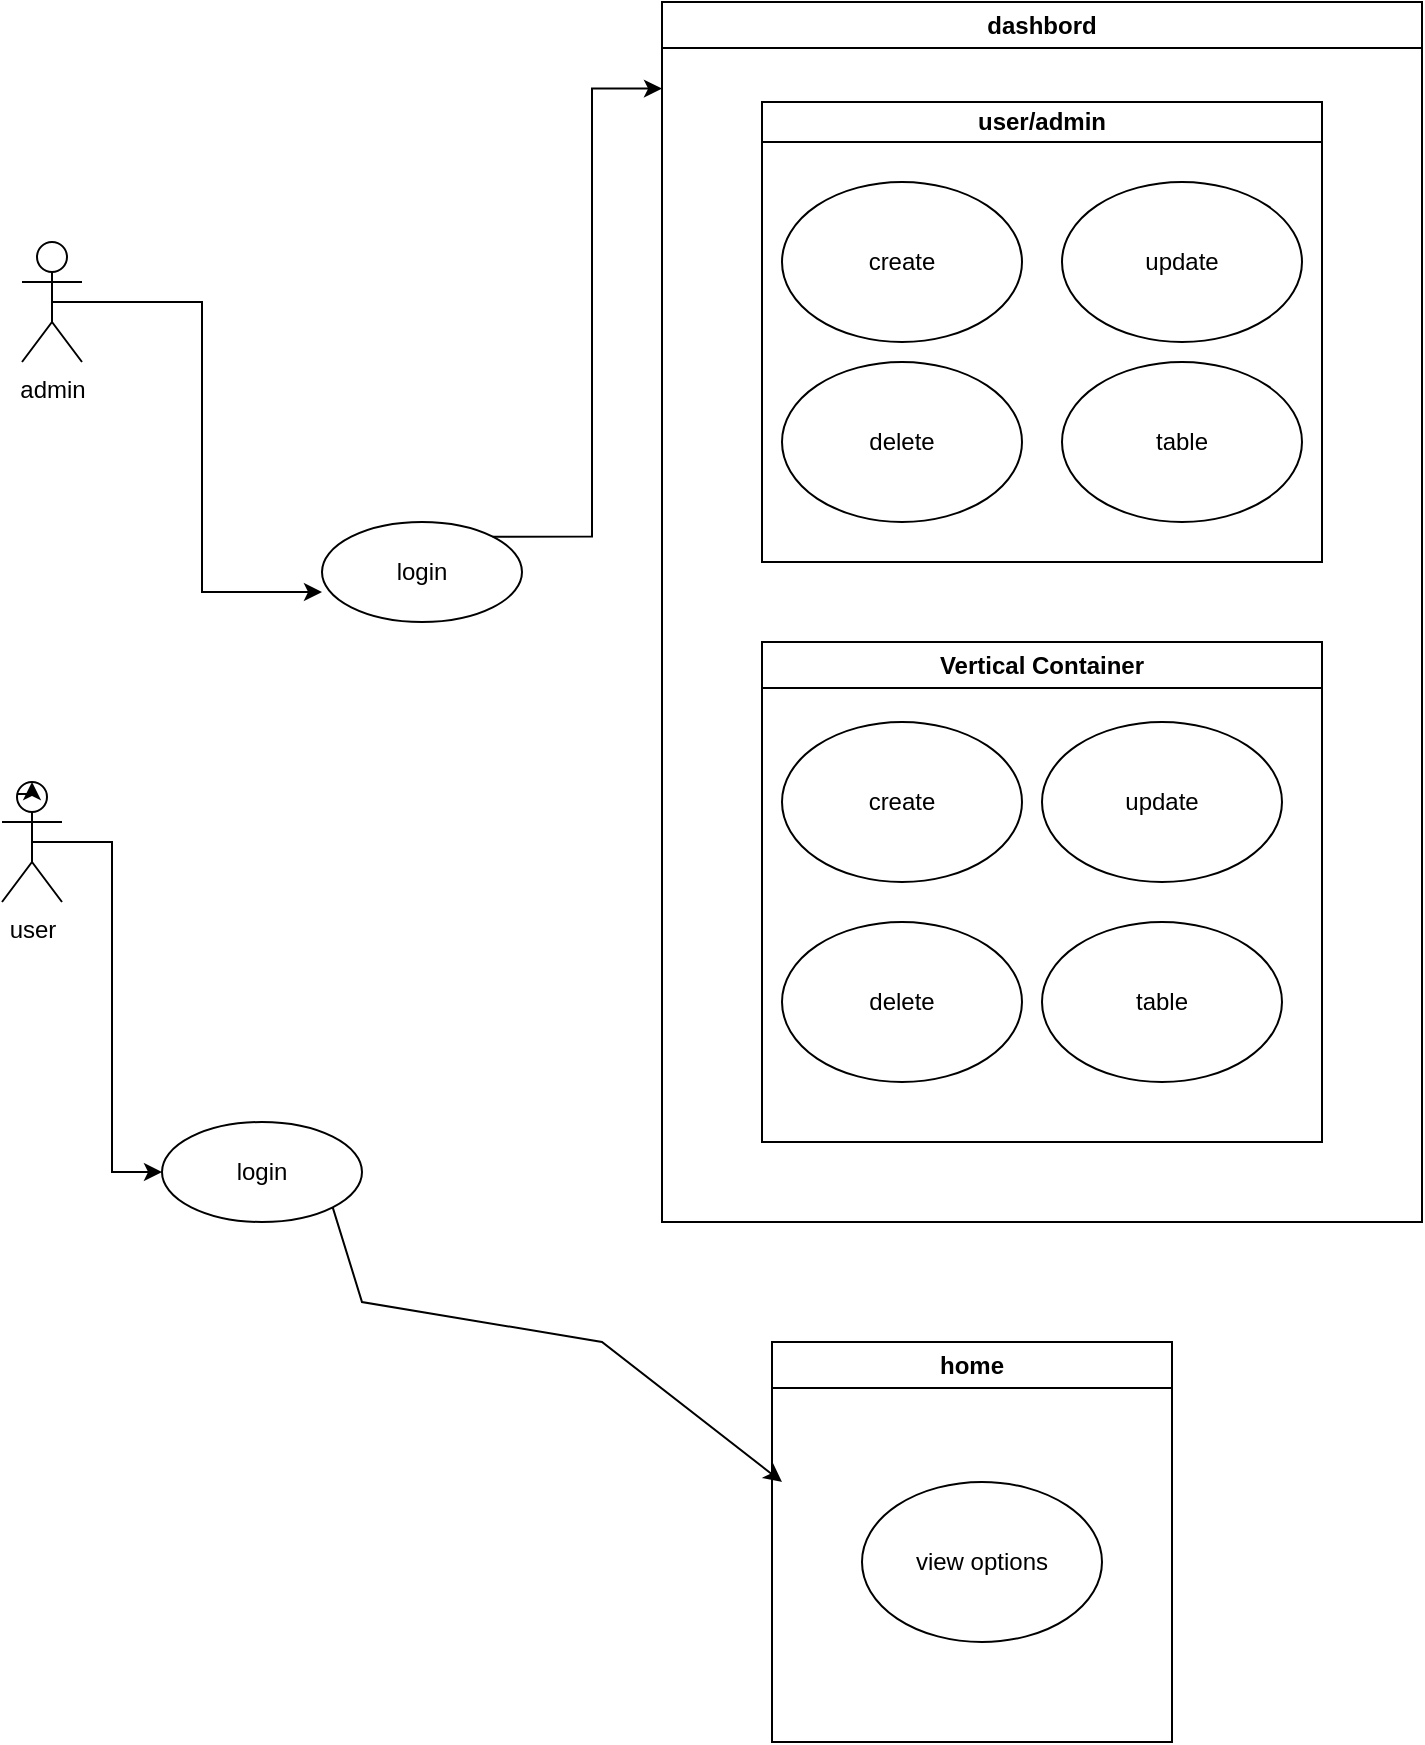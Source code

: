<mxfile version="24.7.16">
  <diagram name="Page-1" id="OBfd5mJwn4gCnRl1T2K0">
    <mxGraphModel dx="1434" dy="772" grid="1" gridSize="10" guides="1" tooltips="1" connect="1" arrows="1" fold="1" page="1" pageScale="1" pageWidth="850" pageHeight="1100" math="0" shadow="0">
      <root>
        <mxCell id="0" />
        <mxCell id="1" parent="0" />
        <mxCell id="bgNl2xesOOs55NYAtbZB-1" value="admin" style="shape=umlActor;verticalLabelPosition=bottom;verticalAlign=top;html=1;outlineConnect=0;" vertex="1" parent="1">
          <mxGeometry x="50" y="160" width="30" height="60" as="geometry" />
        </mxCell>
        <mxCell id="bgNl2xesOOs55NYAtbZB-7" value="login" style="ellipse;whiteSpace=wrap;html=1;" vertex="1" parent="1">
          <mxGeometry x="200" y="300" width="100" height="50" as="geometry" />
        </mxCell>
        <mxCell id="bgNl2xesOOs55NYAtbZB-8" style="edgeStyle=orthogonalEdgeStyle;rounded=0;orthogonalLoop=1;jettySize=auto;html=1;exitX=0.5;exitY=0.5;exitDx=0;exitDy=0;exitPerimeter=0;entryX=0;entryY=0.7;entryDx=0;entryDy=0;entryPerimeter=0;" edge="1" parent="1" source="bgNl2xesOOs55NYAtbZB-1" target="bgNl2xesOOs55NYAtbZB-7">
          <mxGeometry relative="1" as="geometry" />
        </mxCell>
        <mxCell id="bgNl2xesOOs55NYAtbZB-9" value="dashbord" style="swimlane;whiteSpace=wrap;html=1;startSize=23;" vertex="1" parent="1">
          <mxGeometry x="370" y="40" width="380" height="610" as="geometry" />
        </mxCell>
        <mxCell id="bgNl2xesOOs55NYAtbZB-11" value="user/admin" style="swimlane;whiteSpace=wrap;html=1;startSize=20;" vertex="1" parent="bgNl2xesOOs55NYAtbZB-9">
          <mxGeometry x="50" y="50" width="280" height="230" as="geometry" />
        </mxCell>
        <mxCell id="bgNl2xesOOs55NYAtbZB-12" value="create" style="ellipse;whiteSpace=wrap;html=1;" vertex="1" parent="bgNl2xesOOs55NYAtbZB-11">
          <mxGeometry x="10" y="40" width="120" height="80" as="geometry" />
        </mxCell>
        <mxCell id="bgNl2xesOOs55NYAtbZB-13" value="update" style="ellipse;whiteSpace=wrap;html=1;" vertex="1" parent="bgNl2xesOOs55NYAtbZB-11">
          <mxGeometry x="150" y="40" width="120" height="80" as="geometry" />
        </mxCell>
        <mxCell id="bgNl2xesOOs55NYAtbZB-14" value="delete" style="ellipse;whiteSpace=wrap;html=1;" vertex="1" parent="bgNl2xesOOs55NYAtbZB-11">
          <mxGeometry x="10" y="130" width="120" height="80" as="geometry" />
        </mxCell>
        <mxCell id="bgNl2xesOOs55NYAtbZB-15" value="table" style="ellipse;whiteSpace=wrap;html=1;" vertex="1" parent="bgNl2xesOOs55NYAtbZB-11">
          <mxGeometry x="150" y="130" width="120" height="80" as="geometry" />
        </mxCell>
        <mxCell id="bgNl2xesOOs55NYAtbZB-17" value="Vertical Container" style="swimlane;whiteSpace=wrap;html=1;" vertex="1" parent="bgNl2xesOOs55NYAtbZB-9">
          <mxGeometry x="50" y="320" width="280" height="250" as="geometry" />
        </mxCell>
        <mxCell id="bgNl2xesOOs55NYAtbZB-19" value="create" style="ellipse;whiteSpace=wrap;html=1;" vertex="1" parent="bgNl2xesOOs55NYAtbZB-17">
          <mxGeometry x="10" y="40" width="120" height="80" as="geometry" />
        </mxCell>
        <mxCell id="bgNl2xesOOs55NYAtbZB-20" value="update" style="ellipse;whiteSpace=wrap;html=1;" vertex="1" parent="bgNl2xesOOs55NYAtbZB-17">
          <mxGeometry x="140" y="40" width="120" height="80" as="geometry" />
        </mxCell>
        <mxCell id="bgNl2xesOOs55NYAtbZB-21" value="delete" style="ellipse;whiteSpace=wrap;html=1;" vertex="1" parent="bgNl2xesOOs55NYAtbZB-17">
          <mxGeometry x="10" y="140" width="120" height="80" as="geometry" />
        </mxCell>
        <mxCell id="bgNl2xesOOs55NYAtbZB-22" value="table" style="ellipse;whiteSpace=wrap;html=1;" vertex="1" parent="bgNl2xesOOs55NYAtbZB-17">
          <mxGeometry x="140" y="140" width="120" height="80" as="geometry" />
        </mxCell>
        <mxCell id="bgNl2xesOOs55NYAtbZB-10" style="edgeStyle=orthogonalEdgeStyle;rounded=0;orthogonalLoop=1;jettySize=auto;html=1;exitX=1;exitY=0;exitDx=0;exitDy=0;entryX=0;entryY=0.071;entryDx=0;entryDy=0;entryPerimeter=0;" edge="1" parent="1" source="bgNl2xesOOs55NYAtbZB-7" target="bgNl2xesOOs55NYAtbZB-9">
          <mxGeometry relative="1" as="geometry" />
        </mxCell>
        <mxCell id="bgNl2xesOOs55NYAtbZB-27" style="edgeStyle=orthogonalEdgeStyle;rounded=0;orthogonalLoop=1;jettySize=auto;html=1;exitX=0.5;exitY=0.5;exitDx=0;exitDy=0;exitPerimeter=0;entryX=0;entryY=0.5;entryDx=0;entryDy=0;" edge="1" parent="1" source="bgNl2xesOOs55NYAtbZB-16" target="bgNl2xesOOs55NYAtbZB-26">
          <mxGeometry relative="1" as="geometry" />
        </mxCell>
        <mxCell id="bgNl2xesOOs55NYAtbZB-16" value="user" style="shape=umlActor;verticalLabelPosition=bottom;verticalAlign=top;html=1;outlineConnect=0;" vertex="1" parent="1">
          <mxGeometry x="40" y="430" width="30" height="60" as="geometry" />
        </mxCell>
        <mxCell id="bgNl2xesOOs55NYAtbZB-24" style="edgeStyle=orthogonalEdgeStyle;rounded=0;orthogonalLoop=1;jettySize=auto;html=1;exitX=0.25;exitY=0.1;exitDx=0;exitDy=0;exitPerimeter=0;entryX=0.5;entryY=0;entryDx=0;entryDy=0;entryPerimeter=0;" edge="1" parent="1" source="bgNl2xesOOs55NYAtbZB-16" target="bgNl2xesOOs55NYAtbZB-16">
          <mxGeometry relative="1" as="geometry" />
        </mxCell>
        <mxCell id="bgNl2xesOOs55NYAtbZB-26" value="login" style="ellipse;whiteSpace=wrap;html=1;" vertex="1" parent="1">
          <mxGeometry x="120" y="600" width="100" height="50" as="geometry" />
        </mxCell>
        <mxCell id="bgNl2xesOOs55NYAtbZB-36" value="home" style="swimlane;whiteSpace=wrap;html=1;" vertex="1" parent="1">
          <mxGeometry x="425" y="710" width="200" height="200" as="geometry" />
        </mxCell>
        <mxCell id="bgNl2xesOOs55NYAtbZB-37" value="view options" style="ellipse;whiteSpace=wrap;html=1;" vertex="1" parent="bgNl2xesOOs55NYAtbZB-36">
          <mxGeometry x="45" y="70" width="120" height="80" as="geometry" />
        </mxCell>
        <mxCell id="bgNl2xesOOs55NYAtbZB-41" value="" style="endArrow=classic;html=1;rounded=0;exitX=1;exitY=1;exitDx=0;exitDy=0;" edge="1" parent="1" source="bgNl2xesOOs55NYAtbZB-26">
          <mxGeometry width="50" height="50" relative="1" as="geometry">
            <mxPoint x="430" y="750" as="sourcePoint" />
            <mxPoint x="430" y="780" as="targetPoint" />
            <Array as="points">
              <mxPoint x="220" y="690" />
              <mxPoint x="340" y="710" />
            </Array>
          </mxGeometry>
        </mxCell>
      </root>
    </mxGraphModel>
  </diagram>
</mxfile>
